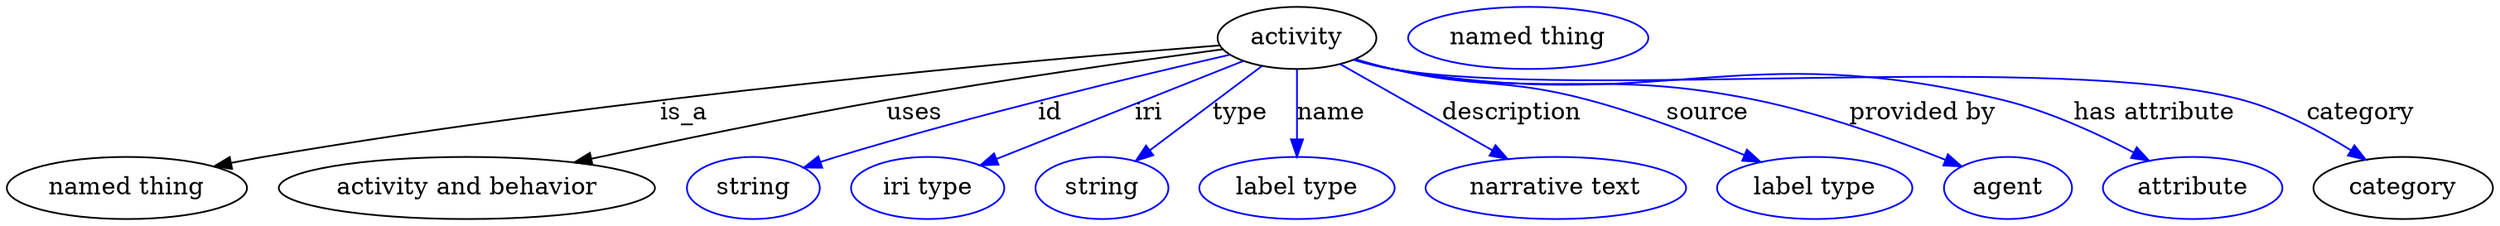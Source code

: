 digraph {
	graph [bb="0,0,1440.5,123"];
	node [label="\N"];
	activity	 [height=0.5,
		label=activity,
		pos="747.54,105",
		width=1.2818];
	"named thing"	 [height=0.5,
		pos="69.544,18",
		width=1.9318];
	activity -> "named thing"	 [label=is_a,
		lp="376.54,61.5",
		pos="e,120.39,30.34 702.18,101.69 601.83,93.947 353.64,72.497 148.54,36 142.69,34.958 136.61,33.769 130.55,32.51"];
	"activity and behavior"	 [height=0.5,
		pos="266.54,18",
		width=3.0331];
	activity -> "activity and behavior"	 [label=uses,
		lp="526.04,61.5",
		pos="e,331.07,32.584 703.56,99.108 655.7,92.52 576.99,81.168 509.54,69 452.81,58.764 389.04,45.304 341.06,34.783"];
	id	 [color=blue,
		height=0.5,
		label=string,
		pos="432.54,18",
		width=1.0652];
	activity -> id	 [color=blue,
		label=id,
		lp="597.54,61.5",
		pos="e,462.07,29.634 707.36,96.017 654.78,83.945 559.98,61.082 480.54,36 477.63,35.078 474.62,34.08 471.62,33.041",
		style=solid];
	iri	 [color=blue,
		height=0.5,
		label="iri type",
		pos="533.54,18",
		width=1.2277];
	activity -> iri	 [color=blue,
		label=iri,
		lp="661.54,61.5",
		pos="e,565.1,30.83 715.51,91.975 677.94,76.703 615.6,51.361 574.54,34.668",
		style=solid];
	type	 [color=blue,
		height=0.5,
		label=string,
		pos="634.54,18",
		width=1.0652];
	activity -> type	 [color=blue,
		label=type,
		lp="714.54,61.5",
		pos="e,654.66,33.489 726.55,88.84 708.57,74.995 682.52,54.935 662.72,39.694",
		style=solid];
	name	 [color=blue,
		height=0.5,
		label="label type",
		pos="747.54,18",
		width=1.5707];
	activity -> name	 [color=blue,
		label=name,
		lp="767.54,61.5",
		pos="e,747.54,36.003 747.54,86.974 747.54,75.192 747.54,59.561 747.54,46.158",
		style=solid];
	description	 [color=blue,
		height=0.5,
		label="narrative text",
		pos="897.54,18",
		width=2.0943];
	activity -> description	 [color=blue,
		label=description,
		lp="872.54,61.5",
		pos="e,868.77,34.689 773.33,90.044 797.19,76.207 832.94,55.472 859.97,39.794",
		style=solid];
	source	 [color=blue,
		height=0.5,
		label="label type",
		pos="1047.5,18",
		width=1.5707];
	activity -> source	 [color=blue,
		label=source,
		lp="986.04,61.5",
		pos="e,1015.4,32.913 781.92,92.81 788.7,90.673 795.8,88.619 802.54,87 852.85,74.915 867.61,82.527 917.54,69 947.94,60.765 980.96,47.755 \
1006.1,36.937",
		style=solid];
	"provided by"	 [color=blue,
		height=0.5,
		label=agent,
		pos="1159.5,18",
		width=1.0291];
	activity -> "provided by"	 [color=blue,
		label="provided by",
		lp="1110,61.5",
		pos="e,1132.1,30.162 781.25,92.611 788.21,90.438 795.55,88.421 802.54,87 895.21,68.168 921.93,88.085 1014.5,69 1052.5,61.185 1094,45.845 \
1122.8,34.021",
		style=solid];
	"has attribute"	 [color=blue,
		height=0.5,
		label=attribute,
		pos="1266.5,18",
		width=1.4443];
	activity -> "has attribute"	 [color=blue,
		label="has attribute",
		lp="1244.5,61.5",
		pos="e,1240.5,33.578 780.92,92.517 787.97,90.322 795.43,88.32 802.54,87 957.43,58.247 1003.6,106.82 1156.5,69 1182.9,62.484 1210.6,49.597 \
1231.6,38.408",
		style=solid];
	category	 [height=0.5,
		pos="1388.5,18",
		width=1.4443];
	activity -> category	 [color=blue,
		label=category,
		lp="1362.5,61.5",
		pos="e,1365.8,34.447 780.9,92.438 787.96,90.249 795.42,88.269 802.54,87 910.47,67.763 1189.9,98.141 1295.5,69 1317.5,62.956 1339.9,50.878 \
1357.2,39.992",
		style=solid];
	"named thing_category"	 [color=blue,
		height=0.5,
		label="named thing",
		pos="881.54,105",
		width=1.9318];
}
